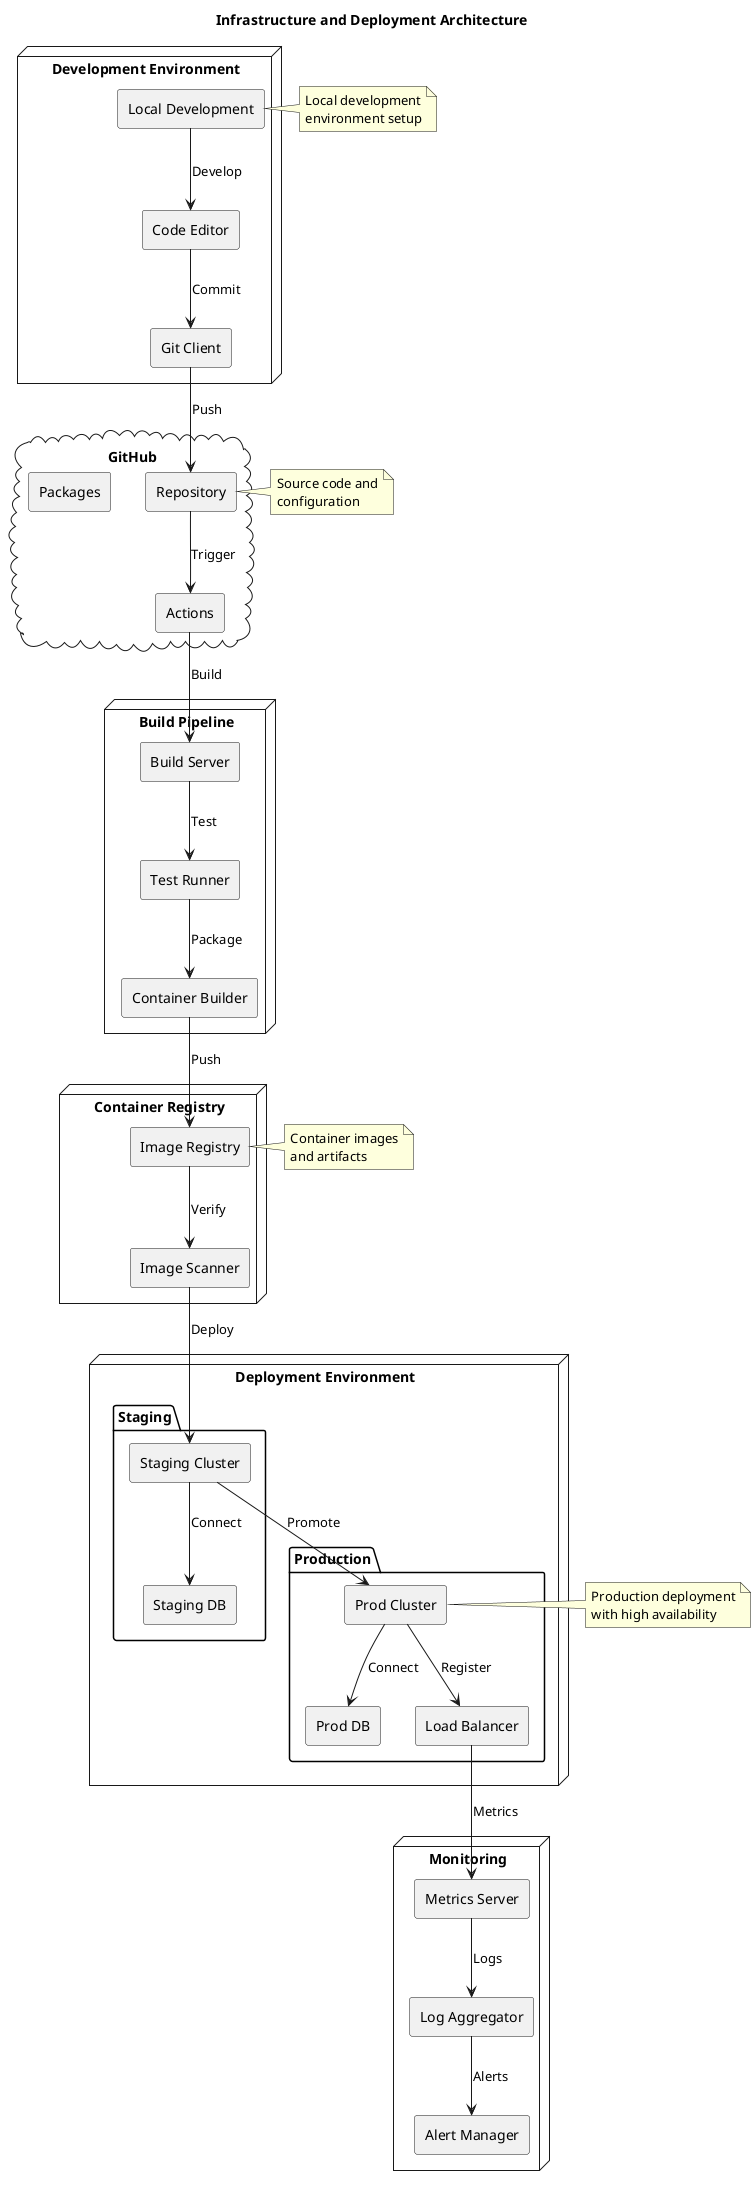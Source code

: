 @startuml Infrastructure

skinparam backgroundColor white
skinparam handwritten false
skinparam componentStyle rectangle

title Infrastructure and Deployment Architecture

node "Development Environment" {
    [Local Development] as LD
    [Code Editor] as CE
    [Git Client] as GC
}

cloud "GitHub" {
    [Repository] as REPO
    [Actions] as ACTIONS
    [Packages] as PKG
}

node "Build Pipeline" {
    [Build Server] as BS
    [Test Runner] as TR
    [Container Builder] as CB
}

node "Container Registry" {
    [Image Registry] as REG
    [Image Scanner] as SCAN
}

node "Deployment Environment" {
    package "Staging" {
        [Staging Cluster] as STG
        [Staging DB] as STGDB
    }

    package "Production" {
        [Prod Cluster] as PROD
        [Prod DB] as PRODDB
        [Load Balancer] as LB
    }
}

node "Monitoring" {
    [Metrics Server] as MS
    [Log Aggregator] as LA
    [Alert Manager] as AM
}

' Relationships
LD --> CE : Develop
CE --> GC : Commit
GC --> REPO : Push
REPO --> ACTIONS : Trigger
ACTIONS --> BS : Build
BS --> TR : Test
TR --> CB : Package
CB --> REG : Push
REG --> SCAN : Verify
SCAN --> STG : Deploy
STG --> STGDB : Connect
STG --> PROD : Promote
PROD --> PRODDB : Connect
PROD --> LB : Register
LB --> MS : Metrics
MS --> LA : Logs
LA --> AM : Alerts

note right of LD
  Local development
  environment setup
end note

note right of REPO
  Source code and
  configuration
end note

note right of REG
  Container images
  and artifacts
end note

note right of PROD
  Production deployment
  with high availability
end note

@enduml
